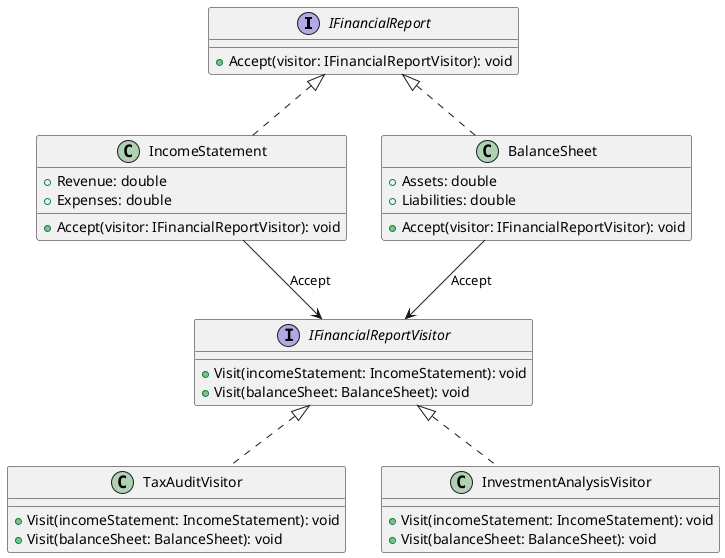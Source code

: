 @startuml
interface IFinancialReport {
    +Accept(visitor: IFinancialReportVisitor): void
}

class IncomeStatement {
    +Revenue: double
    +Expenses: double
    +Accept(visitor: IFinancialReportVisitor): void
}

class BalanceSheet {
    +Assets: double
    +Liabilities: double
    +Accept(visitor: IFinancialReportVisitor): void
}

interface IFinancialReportVisitor {
    +Visit(incomeStatement: IncomeStatement): void
    +Visit(balanceSheet: BalanceSheet): void
}

class TaxAuditVisitor {
    +Visit(incomeStatement: IncomeStatement): void
    +Visit(balanceSheet: BalanceSheet): void
}

class InvestmentAnalysisVisitor {
    +Visit(incomeStatement: IncomeStatement): void
    +Visit(balanceSheet: BalanceSheet): void
}

IFinancialReport <|.. IncomeStatement
IFinancialReport <|.. BalanceSheet
IFinancialReportVisitor <|.. TaxAuditVisitor
IFinancialReportVisitor <|.. InvestmentAnalysisVisitor
IncomeStatement --> IFinancialReportVisitor : Accept
BalanceSheet --> IFinancialReportVisitor : Accept
@enduml
